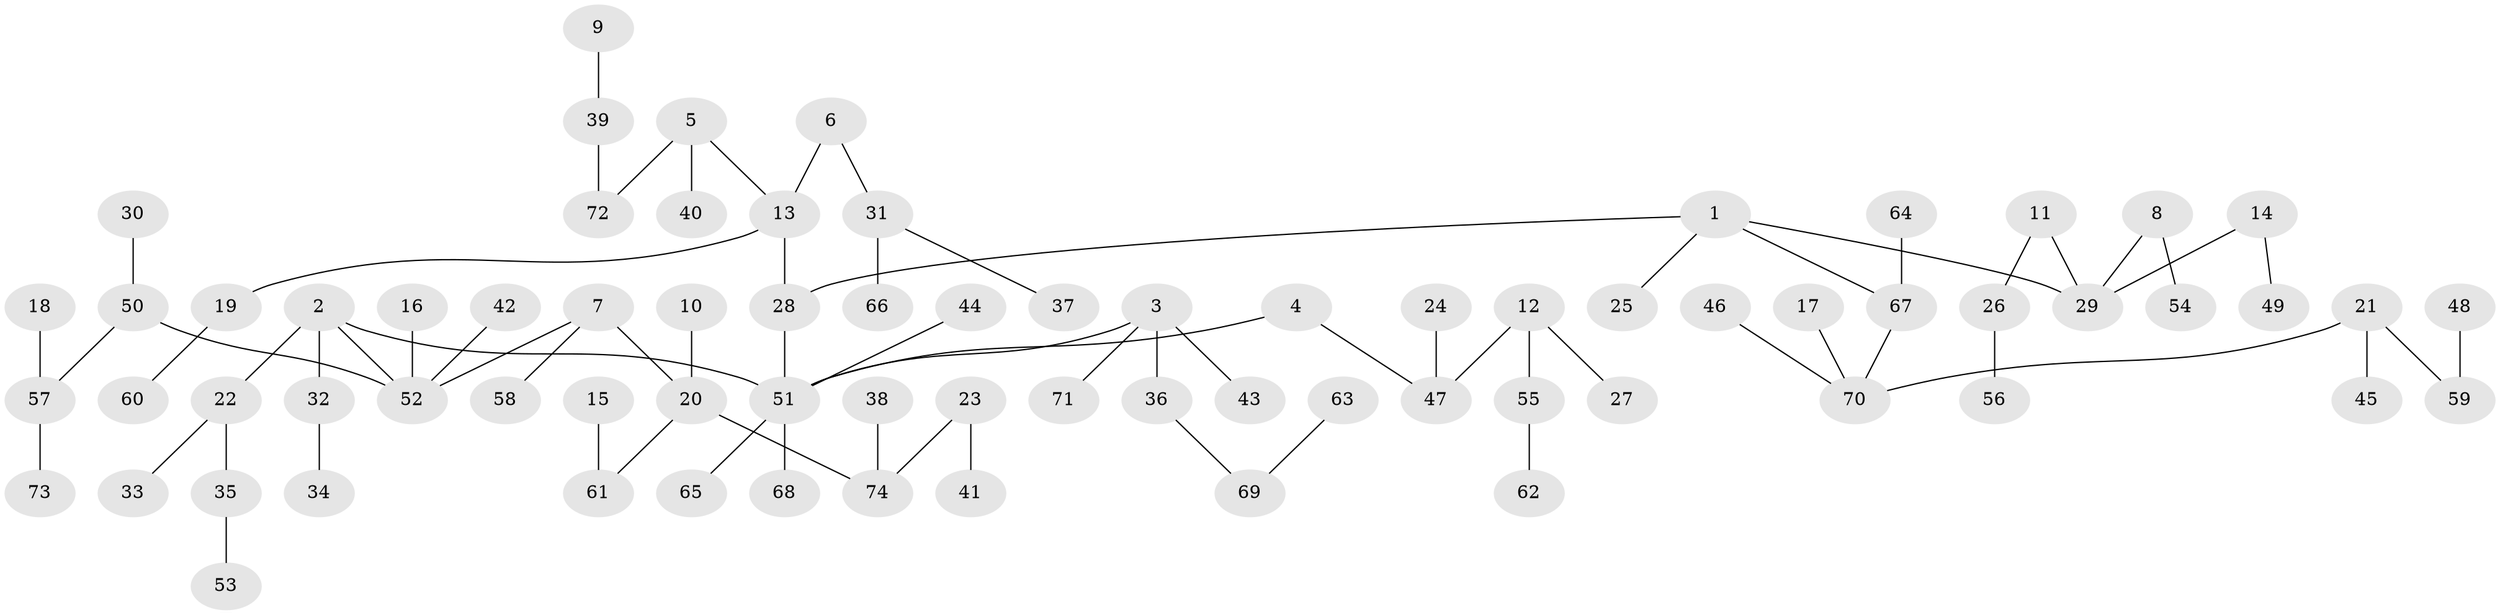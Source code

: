 // original degree distribution, {9: 0.006802721088435374, 3: 0.09523809523809523, 4: 0.10884353741496598, 5: 0.034013605442176874, 7: 0.006802721088435374, 1: 0.5102040816326531, 2: 0.23809523809523808}
// Generated by graph-tools (version 1.1) at 2025/37/03/04/25 23:37:26]
// undirected, 74 vertices, 73 edges
graph export_dot {
  node [color=gray90,style=filled];
  1;
  2;
  3;
  4;
  5;
  6;
  7;
  8;
  9;
  10;
  11;
  12;
  13;
  14;
  15;
  16;
  17;
  18;
  19;
  20;
  21;
  22;
  23;
  24;
  25;
  26;
  27;
  28;
  29;
  30;
  31;
  32;
  33;
  34;
  35;
  36;
  37;
  38;
  39;
  40;
  41;
  42;
  43;
  44;
  45;
  46;
  47;
  48;
  49;
  50;
  51;
  52;
  53;
  54;
  55;
  56;
  57;
  58;
  59;
  60;
  61;
  62;
  63;
  64;
  65;
  66;
  67;
  68;
  69;
  70;
  71;
  72;
  73;
  74;
  1 -- 25 [weight=1.0];
  1 -- 28 [weight=1.0];
  1 -- 29 [weight=1.0];
  1 -- 67 [weight=1.0];
  2 -- 22 [weight=1.0];
  2 -- 32 [weight=1.0];
  2 -- 51 [weight=1.0];
  2 -- 52 [weight=1.0];
  3 -- 36 [weight=1.0];
  3 -- 43 [weight=1.0];
  3 -- 51 [weight=1.0];
  3 -- 71 [weight=1.0];
  4 -- 47 [weight=1.0];
  4 -- 51 [weight=1.0];
  5 -- 13 [weight=1.0];
  5 -- 40 [weight=1.0];
  5 -- 72 [weight=1.0];
  6 -- 13 [weight=1.0];
  6 -- 31 [weight=1.0];
  7 -- 20 [weight=1.0];
  7 -- 52 [weight=1.0];
  7 -- 58 [weight=1.0];
  8 -- 29 [weight=1.0];
  8 -- 54 [weight=1.0];
  9 -- 39 [weight=1.0];
  10 -- 20 [weight=1.0];
  11 -- 26 [weight=1.0];
  11 -- 29 [weight=1.0];
  12 -- 27 [weight=1.0];
  12 -- 47 [weight=1.0];
  12 -- 55 [weight=1.0];
  13 -- 19 [weight=1.0];
  13 -- 28 [weight=1.0];
  14 -- 29 [weight=1.0];
  14 -- 49 [weight=1.0];
  15 -- 61 [weight=1.0];
  16 -- 52 [weight=1.0];
  17 -- 70 [weight=1.0];
  18 -- 57 [weight=1.0];
  19 -- 60 [weight=1.0];
  20 -- 61 [weight=1.0];
  20 -- 74 [weight=1.0];
  21 -- 45 [weight=1.0];
  21 -- 59 [weight=1.0];
  21 -- 70 [weight=1.0];
  22 -- 33 [weight=1.0];
  22 -- 35 [weight=1.0];
  23 -- 41 [weight=1.0];
  23 -- 74 [weight=1.0];
  24 -- 47 [weight=1.0];
  26 -- 56 [weight=1.0];
  28 -- 51 [weight=1.0];
  30 -- 50 [weight=1.0];
  31 -- 37 [weight=1.0];
  31 -- 66 [weight=1.0];
  32 -- 34 [weight=1.0];
  35 -- 53 [weight=1.0];
  36 -- 69 [weight=1.0];
  38 -- 74 [weight=1.0];
  39 -- 72 [weight=1.0];
  42 -- 52 [weight=1.0];
  44 -- 51 [weight=1.0];
  46 -- 70 [weight=1.0];
  48 -- 59 [weight=1.0];
  50 -- 52 [weight=1.0];
  50 -- 57 [weight=1.0];
  51 -- 65 [weight=1.0];
  51 -- 68 [weight=1.0];
  55 -- 62 [weight=1.0];
  57 -- 73 [weight=1.0];
  63 -- 69 [weight=1.0];
  64 -- 67 [weight=1.0];
  67 -- 70 [weight=1.0];
}
